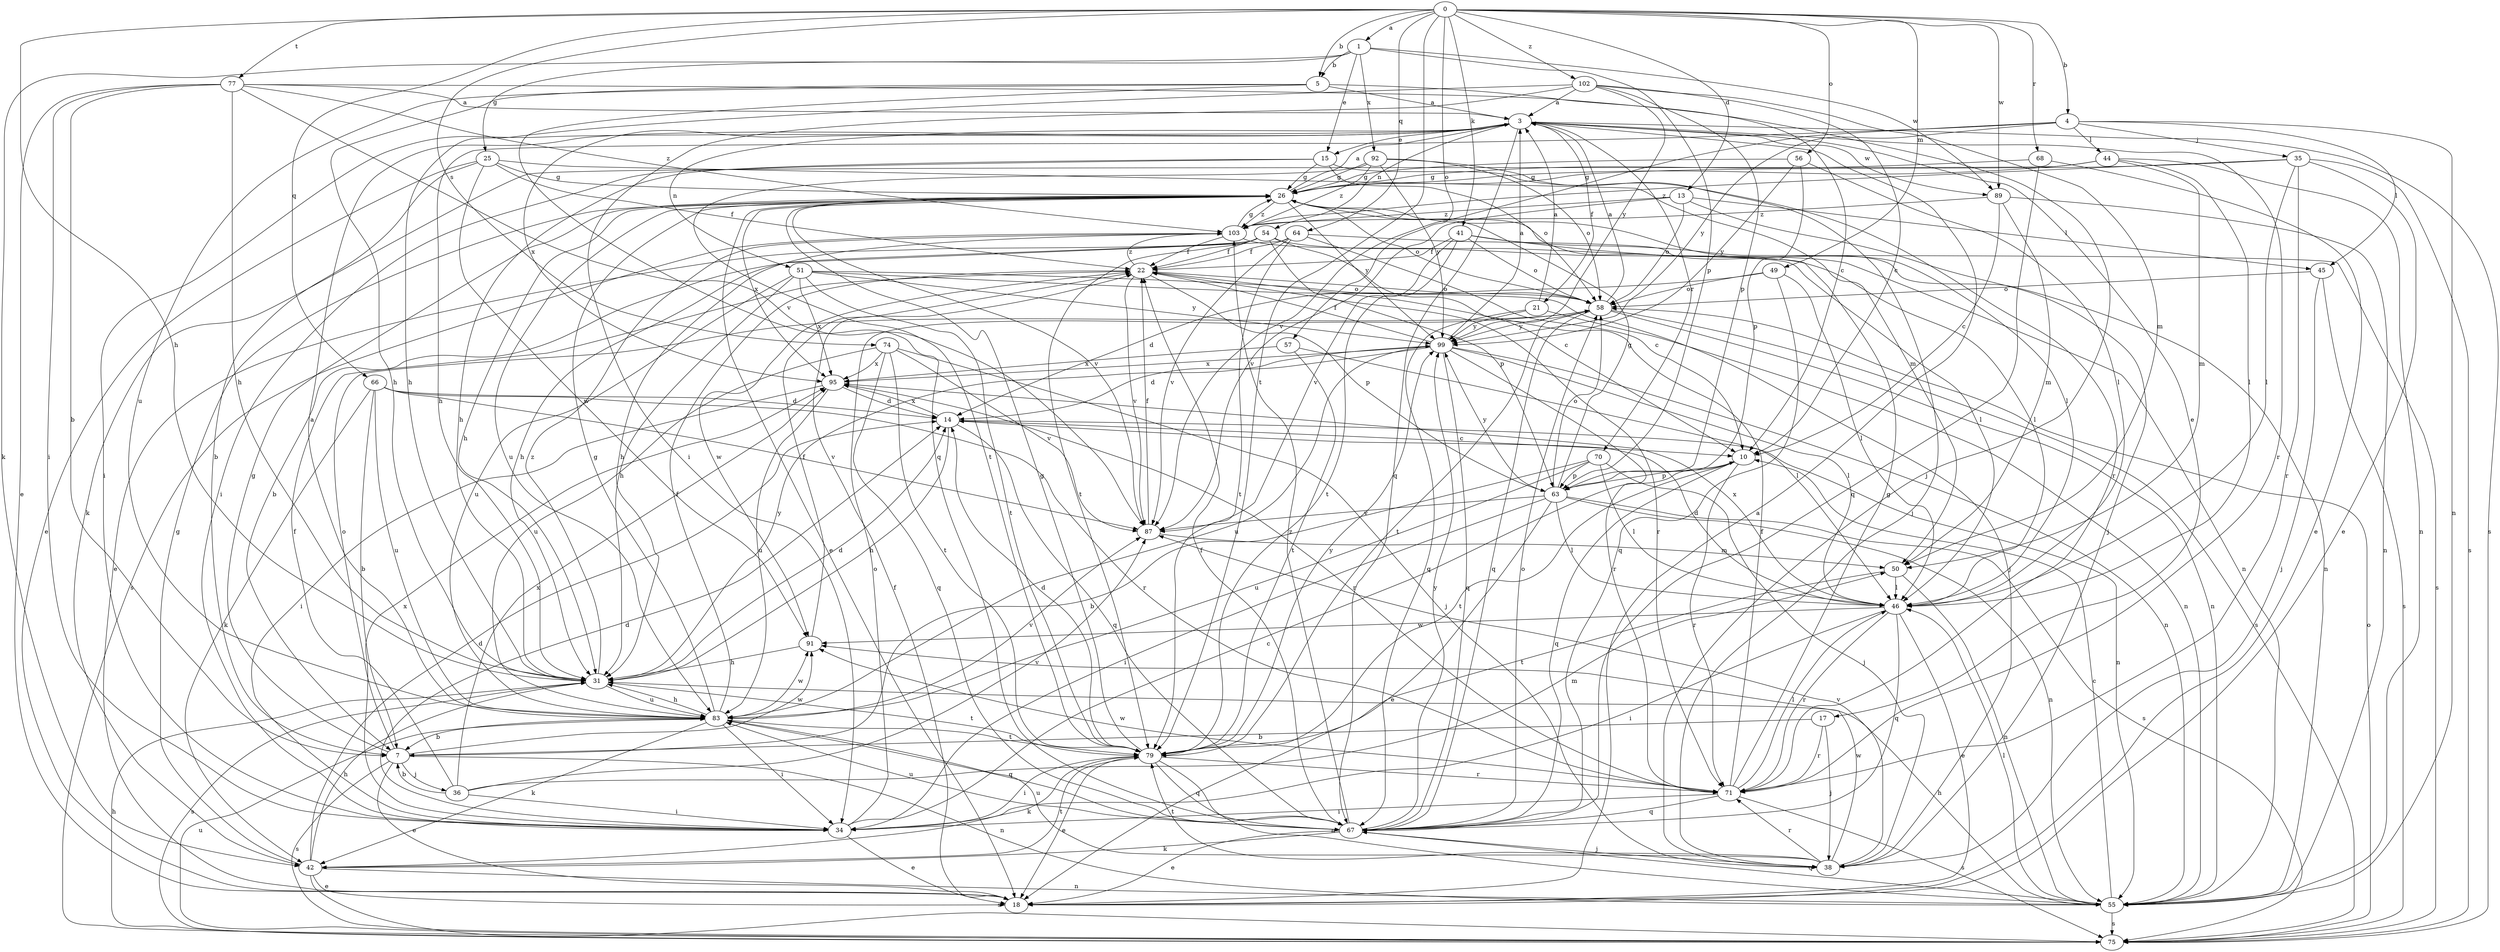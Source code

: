 strict digraph  {
0;
1;
3;
4;
5;
7;
10;
13;
14;
15;
17;
18;
21;
22;
25;
26;
31;
34;
35;
36;
38;
41;
42;
44;
45;
46;
49;
50;
51;
54;
55;
56;
57;
58;
63;
64;
66;
67;
68;
70;
71;
74;
75;
77;
79;
83;
87;
89;
91;
92;
95;
99;
102;
103;
0 -> 1  [label=a];
0 -> 4  [label=b];
0 -> 5  [label=b];
0 -> 13  [label=d];
0 -> 31  [label=h];
0 -> 41  [label=k];
0 -> 49  [label=m];
0 -> 56  [label=o];
0 -> 57  [label=o];
0 -> 64  [label=q];
0 -> 66  [label=q];
0 -> 68  [label=r];
0 -> 74  [label=s];
0 -> 77  [label=t];
0 -> 79  [label=t];
0 -> 89  [label=w];
0 -> 102  [label=z];
1 -> 5  [label=b];
1 -> 15  [label=e];
1 -> 25  [label=g];
1 -> 42  [label=k];
1 -> 63  [label=p];
1 -> 89  [label=w];
1 -> 92  [label=x];
3 -> 15  [label=e];
3 -> 17  [label=e];
3 -> 21  [label=f];
3 -> 34  [label=i];
3 -> 51  [label=n];
3 -> 54  [label=n];
3 -> 67  [label=q];
3 -> 70  [label=r];
3 -> 71  [label=r];
3 -> 75  [label=s];
3 -> 89  [label=w];
3 -> 95  [label=x];
4 -> 31  [label=h];
4 -> 35  [label=j];
4 -> 44  [label=l];
4 -> 45  [label=l];
4 -> 55  [label=n];
4 -> 87  [label=v];
4 -> 99  [label=y];
5 -> 3  [label=a];
5 -> 10  [label=c];
5 -> 31  [label=h];
5 -> 67  [label=q];
5 -> 83  [label=u];
7 -> 18  [label=e];
7 -> 26  [label=g];
7 -> 36  [label=j];
7 -> 55  [label=n];
7 -> 58  [label=o];
7 -> 75  [label=s];
7 -> 91  [label=w];
10 -> 63  [label=p];
10 -> 67  [label=q];
10 -> 71  [label=r];
10 -> 79  [label=t];
13 -> 38  [label=j];
13 -> 45  [label=l];
13 -> 58  [label=o];
13 -> 87  [label=v];
13 -> 103  [label=z];
14 -> 10  [label=c];
14 -> 31  [label=h];
14 -> 55  [label=n];
14 -> 67  [label=q];
14 -> 95  [label=x];
15 -> 26  [label=g];
15 -> 31  [label=h];
15 -> 34  [label=i];
15 -> 58  [label=o];
15 -> 71  [label=r];
17 -> 7  [label=b];
17 -> 38  [label=j];
17 -> 71  [label=r];
18 -> 3  [label=a];
18 -> 22  [label=f];
21 -> 3  [label=a];
21 -> 55  [label=n];
21 -> 67  [label=q];
21 -> 99  [label=y];
22 -> 58  [label=o];
22 -> 63  [label=p];
22 -> 71  [label=r];
22 -> 87  [label=v];
22 -> 91  [label=w];
22 -> 103  [label=z];
25 -> 7  [label=b];
25 -> 18  [label=e];
25 -> 22  [label=f];
25 -> 26  [label=g];
25 -> 50  [label=m];
25 -> 91  [label=w];
26 -> 3  [label=a];
26 -> 18  [label=e];
26 -> 31  [label=h];
26 -> 46  [label=l];
26 -> 58  [label=o];
26 -> 83  [label=u];
26 -> 87  [label=v];
26 -> 95  [label=x];
26 -> 99  [label=y];
26 -> 103  [label=z];
31 -> 14  [label=d];
31 -> 75  [label=s];
31 -> 79  [label=t];
31 -> 83  [label=u];
31 -> 99  [label=y];
31 -> 103  [label=z];
34 -> 10  [label=c];
34 -> 14  [label=d];
34 -> 18  [label=e];
34 -> 58  [label=o];
34 -> 95  [label=x];
35 -> 18  [label=e];
35 -> 26  [label=g];
35 -> 46  [label=l];
35 -> 71  [label=r];
35 -> 75  [label=s];
35 -> 103  [label=z];
36 -> 7  [label=b];
36 -> 22  [label=f];
36 -> 34  [label=i];
36 -> 50  [label=m];
36 -> 87  [label=v];
36 -> 95  [label=x];
38 -> 71  [label=r];
38 -> 79  [label=t];
38 -> 83  [label=u];
38 -> 87  [label=v];
38 -> 91  [label=w];
41 -> 22  [label=f];
41 -> 46  [label=l];
41 -> 58  [label=o];
41 -> 75  [label=s];
41 -> 79  [label=t];
41 -> 87  [label=v];
42 -> 14  [label=d];
42 -> 18  [label=e];
42 -> 26  [label=g];
42 -> 31  [label=h];
42 -> 55  [label=n];
42 -> 75  [label=s];
42 -> 79  [label=t];
44 -> 26  [label=g];
44 -> 42  [label=k];
44 -> 46  [label=l];
44 -> 50  [label=m];
44 -> 55  [label=n];
45 -> 38  [label=j];
45 -> 58  [label=o];
45 -> 75  [label=s];
46 -> 14  [label=d];
46 -> 18  [label=e];
46 -> 34  [label=i];
46 -> 67  [label=q];
46 -> 71  [label=r];
46 -> 91  [label=w];
46 -> 95  [label=x];
49 -> 14  [label=d];
49 -> 46  [label=l];
49 -> 58  [label=o];
49 -> 67  [label=q];
50 -> 46  [label=l];
50 -> 55  [label=n];
50 -> 79  [label=t];
51 -> 31  [label=h];
51 -> 38  [label=j];
51 -> 58  [label=o];
51 -> 79  [label=t];
51 -> 83  [label=u];
51 -> 95  [label=x];
51 -> 99  [label=y];
54 -> 10  [label=c];
54 -> 18  [label=e];
54 -> 22  [label=f];
54 -> 31  [label=h];
54 -> 55  [label=n];
54 -> 63  [label=p];
54 -> 79  [label=t];
55 -> 10  [label=c];
55 -> 31  [label=h];
55 -> 46  [label=l];
55 -> 67  [label=q];
55 -> 75  [label=s];
56 -> 26  [label=g];
56 -> 46  [label=l];
56 -> 63  [label=p];
56 -> 99  [label=y];
57 -> 46  [label=l];
57 -> 79  [label=t];
57 -> 95  [label=x];
58 -> 3  [label=a];
58 -> 55  [label=n];
58 -> 67  [label=q];
58 -> 75  [label=s];
58 -> 79  [label=t];
58 -> 99  [label=y];
63 -> 18  [label=e];
63 -> 26  [label=g];
63 -> 34  [label=i];
63 -> 46  [label=l];
63 -> 55  [label=n];
63 -> 58  [label=o];
63 -> 75  [label=s];
63 -> 87  [label=v];
63 -> 99  [label=y];
64 -> 7  [label=b];
64 -> 10  [label=c];
64 -> 22  [label=f];
64 -> 55  [label=n];
64 -> 79  [label=t];
64 -> 87  [label=v];
66 -> 7  [label=b];
66 -> 14  [label=d];
66 -> 42  [label=k];
66 -> 71  [label=r];
66 -> 83  [label=u];
66 -> 87  [label=v];
67 -> 18  [label=e];
67 -> 22  [label=f];
67 -> 38  [label=j];
67 -> 42  [label=k];
67 -> 58  [label=o];
67 -> 83  [label=u];
67 -> 99  [label=y];
67 -> 103  [label=z];
68 -> 18  [label=e];
68 -> 26  [label=g];
68 -> 67  [label=q];
70 -> 7  [label=b];
70 -> 38  [label=j];
70 -> 46  [label=l];
70 -> 63  [label=p];
70 -> 83  [label=u];
71 -> 22  [label=f];
71 -> 26  [label=g];
71 -> 34  [label=i];
71 -> 46  [label=l];
71 -> 67  [label=q];
71 -> 75  [label=s];
71 -> 91  [label=w];
74 -> 38  [label=j];
74 -> 67  [label=q];
74 -> 79  [label=t];
74 -> 83  [label=u];
74 -> 87  [label=v];
74 -> 95  [label=x];
75 -> 31  [label=h];
75 -> 58  [label=o];
75 -> 83  [label=u];
77 -> 3  [label=a];
77 -> 7  [label=b];
77 -> 18  [label=e];
77 -> 31  [label=h];
77 -> 34  [label=i];
77 -> 38  [label=j];
77 -> 87  [label=v];
77 -> 103  [label=z];
79 -> 14  [label=d];
79 -> 18  [label=e];
79 -> 26  [label=g];
79 -> 34  [label=i];
79 -> 42  [label=k];
79 -> 55  [label=n];
79 -> 67  [label=q];
79 -> 71  [label=r];
79 -> 99  [label=y];
83 -> 3  [label=a];
83 -> 7  [label=b];
83 -> 22  [label=f];
83 -> 26  [label=g];
83 -> 31  [label=h];
83 -> 34  [label=i];
83 -> 42  [label=k];
83 -> 67  [label=q];
83 -> 79  [label=t];
83 -> 87  [label=v];
83 -> 91  [label=w];
87 -> 22  [label=f];
87 -> 50  [label=m];
89 -> 10  [label=c];
89 -> 50  [label=m];
89 -> 55  [label=n];
89 -> 103  [label=z];
91 -> 22  [label=f];
91 -> 31  [label=h];
92 -> 26  [label=g];
92 -> 38  [label=j];
92 -> 58  [label=o];
92 -> 79  [label=t];
92 -> 99  [label=y];
92 -> 103  [label=z];
95 -> 14  [label=d];
95 -> 34  [label=i];
95 -> 71  [label=r];
95 -> 83  [label=u];
99 -> 3  [label=a];
99 -> 14  [label=d];
99 -> 22  [label=f];
99 -> 46  [label=l];
99 -> 55  [label=n];
99 -> 67  [label=q];
99 -> 71  [label=r];
99 -> 83  [label=u];
99 -> 95  [label=x];
102 -> 3  [label=a];
102 -> 10  [label=c];
102 -> 31  [label=h];
102 -> 34  [label=i];
102 -> 50  [label=m];
102 -> 63  [label=p];
102 -> 99  [label=y];
103 -> 22  [label=f];
103 -> 26  [label=g];
103 -> 31  [label=h];
103 -> 46  [label=l];
103 -> 75  [label=s];
}
